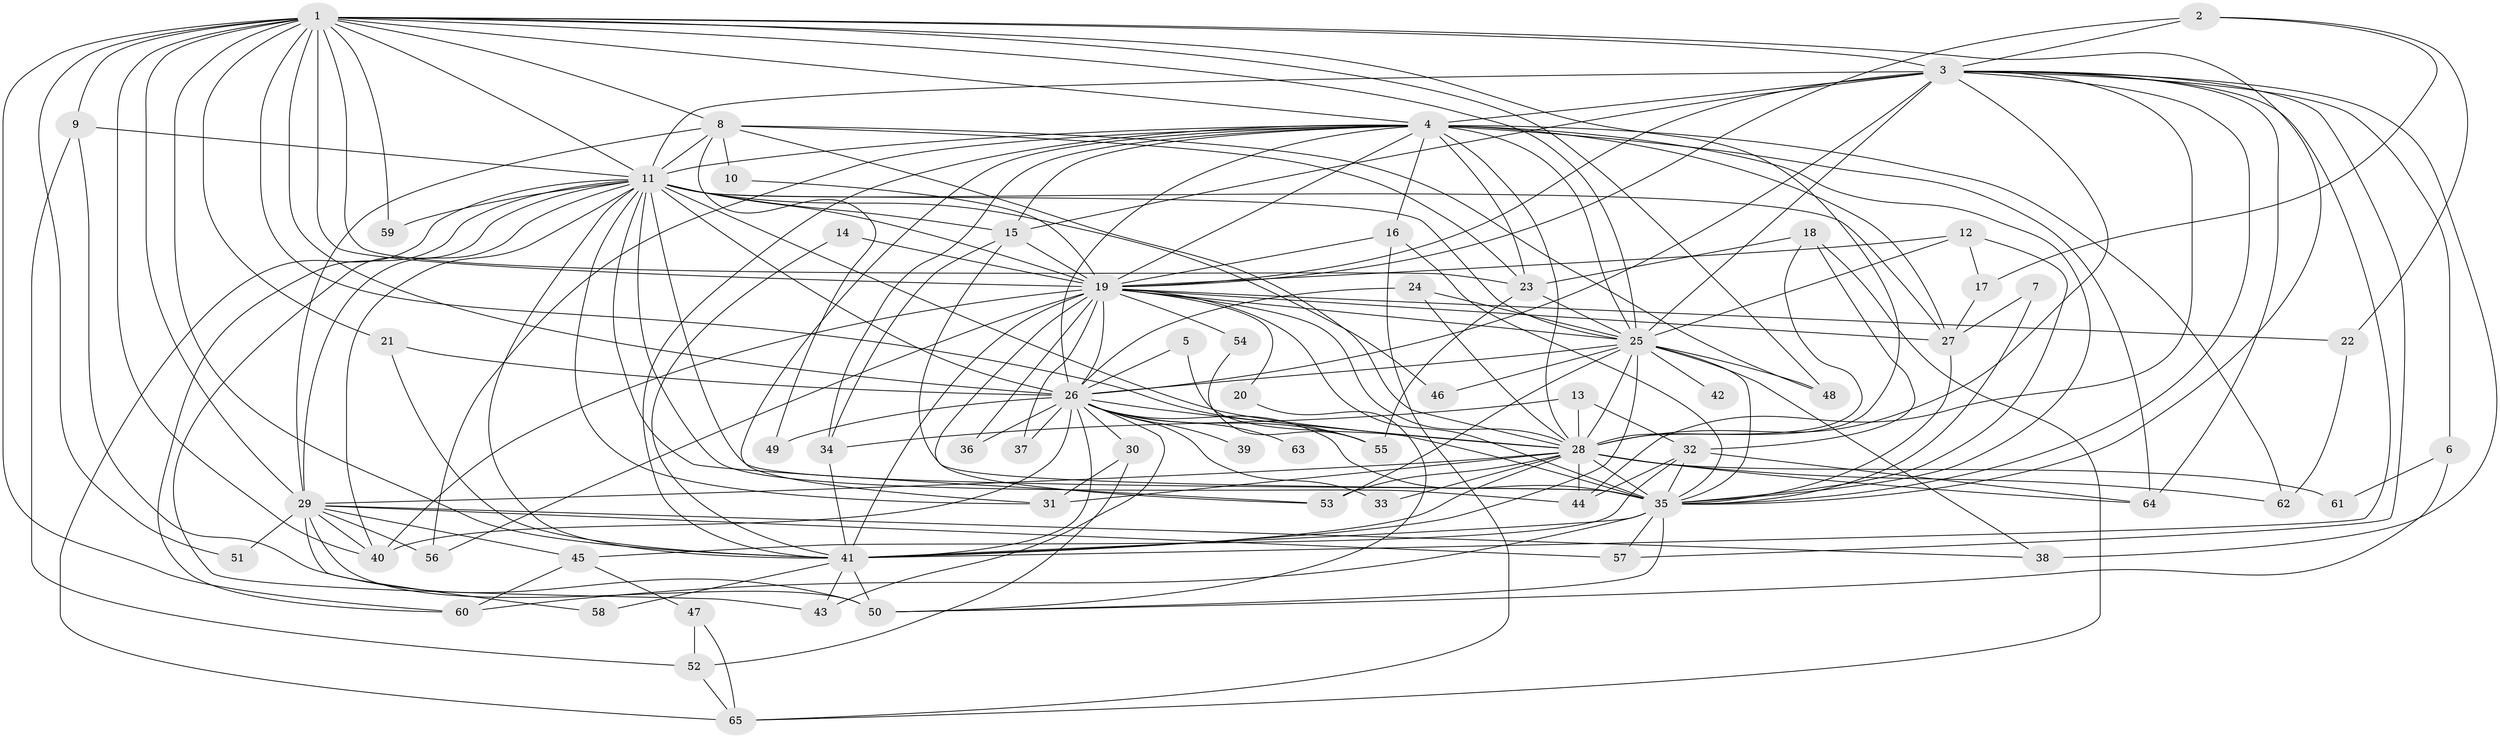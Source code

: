// original degree distribution, {30: 0.007751937984496124, 19: 0.007751937984496124, 22: 0.015503875968992248, 26: 0.007751937984496124, 20: 0.007751937984496124, 27: 0.007751937984496124, 17: 0.007751937984496124, 31: 0.007751937984496124, 21: 0.007751937984496124, 2: 0.5426356589147286, 6: 0.015503875968992248, 4: 0.10852713178294573, 3: 0.20930232558139536, 8: 0.007751937984496124, 12: 0.007751937984496124, 5: 0.023255813953488372, 7: 0.007751937984496124}
// Generated by graph-tools (version 1.1) at 2025/01/03/09/25 03:01:18]
// undirected, 65 vertices, 193 edges
graph export_dot {
graph [start="1"]
  node [color=gray90,style=filled];
  1;
  2;
  3;
  4;
  5;
  6;
  7;
  8;
  9;
  10;
  11;
  12;
  13;
  14;
  15;
  16;
  17;
  18;
  19;
  20;
  21;
  22;
  23;
  24;
  25;
  26;
  27;
  28;
  29;
  30;
  31;
  32;
  33;
  34;
  35;
  36;
  37;
  38;
  39;
  40;
  41;
  42;
  43;
  44;
  45;
  46;
  47;
  48;
  49;
  50;
  51;
  52;
  53;
  54;
  55;
  56;
  57;
  58;
  59;
  60;
  61;
  62;
  63;
  64;
  65;
  1 -- 3 [weight=1.0];
  1 -- 4 [weight=1.0];
  1 -- 8 [weight=1.0];
  1 -- 9 [weight=1.0];
  1 -- 11 [weight=1.0];
  1 -- 19 [weight=2.0];
  1 -- 21 [weight=1.0];
  1 -- 23 [weight=1.0];
  1 -- 25 [weight=1.0];
  1 -- 26 [weight=2.0];
  1 -- 28 [weight=1.0];
  1 -- 29 [weight=1.0];
  1 -- 35 [weight=1.0];
  1 -- 40 [weight=1.0];
  1 -- 41 [weight=1.0];
  1 -- 48 [weight=1.0];
  1 -- 51 [weight=1.0];
  1 -- 55 [weight=1.0];
  1 -- 59 [weight=1.0];
  1 -- 60 [weight=1.0];
  2 -- 3 [weight=1.0];
  2 -- 17 [weight=1.0];
  2 -- 19 [weight=1.0];
  2 -- 22 [weight=1.0];
  3 -- 4 [weight=1.0];
  3 -- 6 [weight=1.0];
  3 -- 11 [weight=2.0];
  3 -- 15 [weight=1.0];
  3 -- 19 [weight=1.0];
  3 -- 25 [weight=2.0];
  3 -- 26 [weight=1.0];
  3 -- 28 [weight=1.0];
  3 -- 35 [weight=1.0];
  3 -- 38 [weight=1.0];
  3 -- 41 [weight=1.0];
  3 -- 44 [weight=1.0];
  3 -- 57 [weight=1.0];
  3 -- 64 [weight=1.0];
  4 -- 11 [weight=1.0];
  4 -- 15 [weight=1.0];
  4 -- 16 [weight=1.0];
  4 -- 19 [weight=2.0];
  4 -- 23 [weight=1.0];
  4 -- 25 [weight=2.0];
  4 -- 26 [weight=1.0];
  4 -- 27 [weight=1.0];
  4 -- 28 [weight=2.0];
  4 -- 31 [weight=1.0];
  4 -- 34 [weight=1.0];
  4 -- 35 [weight=1.0];
  4 -- 41 [weight=2.0];
  4 -- 56 [weight=1.0];
  4 -- 62 [weight=1.0];
  4 -- 64 [weight=1.0];
  5 -- 26 [weight=1.0];
  5 -- 35 [weight=1.0];
  6 -- 50 [weight=1.0];
  6 -- 61 [weight=1.0];
  7 -- 27 [weight=1.0];
  7 -- 35 [weight=1.0];
  8 -- 10 [weight=1.0];
  8 -- 11 [weight=1.0];
  8 -- 23 [weight=1.0];
  8 -- 28 [weight=1.0];
  8 -- 29 [weight=1.0];
  8 -- 48 [weight=1.0];
  8 -- 49 [weight=1.0];
  9 -- 11 [weight=1.0];
  9 -- 50 [weight=1.0];
  9 -- 52 [weight=1.0];
  10 -- 19 [weight=1.0];
  11 -- 15 [weight=1.0];
  11 -- 19 [weight=3.0];
  11 -- 25 [weight=1.0];
  11 -- 26 [weight=1.0];
  11 -- 27 [weight=1.0];
  11 -- 28 [weight=3.0];
  11 -- 29 [weight=1.0];
  11 -- 31 [weight=1.0];
  11 -- 35 [weight=1.0];
  11 -- 40 [weight=2.0];
  11 -- 41 [weight=2.0];
  11 -- 43 [weight=1.0];
  11 -- 44 [weight=1.0];
  11 -- 46 [weight=1.0];
  11 -- 53 [weight=1.0];
  11 -- 59 [weight=2.0];
  11 -- 60 [weight=1.0];
  11 -- 65 [weight=1.0];
  12 -- 17 [weight=1.0];
  12 -- 19 [weight=1.0];
  12 -- 25 [weight=1.0];
  12 -- 35 [weight=1.0];
  13 -- 28 [weight=1.0];
  13 -- 32 [weight=1.0];
  13 -- 34 [weight=1.0];
  14 -- 19 [weight=1.0];
  14 -- 41 [weight=1.0];
  15 -- 19 [weight=1.0];
  15 -- 34 [weight=1.0];
  15 -- 35 [weight=1.0];
  16 -- 19 [weight=1.0];
  16 -- 35 [weight=1.0];
  16 -- 65 [weight=1.0];
  17 -- 27 [weight=1.0];
  18 -- 23 [weight=1.0];
  18 -- 28 [weight=1.0];
  18 -- 32 [weight=1.0];
  18 -- 65 [weight=1.0];
  19 -- 20 [weight=1.0];
  19 -- 22 [weight=1.0];
  19 -- 25 [weight=1.0];
  19 -- 26 [weight=1.0];
  19 -- 27 [weight=1.0];
  19 -- 28 [weight=1.0];
  19 -- 35 [weight=1.0];
  19 -- 36 [weight=1.0];
  19 -- 37 [weight=1.0];
  19 -- 40 [weight=1.0];
  19 -- 41 [weight=1.0];
  19 -- 53 [weight=1.0];
  19 -- 54 [weight=1.0];
  19 -- 56 [weight=1.0];
  20 -- 50 [weight=1.0];
  21 -- 26 [weight=1.0];
  21 -- 41 [weight=1.0];
  22 -- 62 [weight=1.0];
  23 -- 25 [weight=1.0];
  23 -- 55 [weight=1.0];
  24 -- 25 [weight=1.0];
  24 -- 26 [weight=1.0];
  24 -- 28 [weight=1.0];
  25 -- 26 [weight=1.0];
  25 -- 28 [weight=2.0];
  25 -- 35 [weight=1.0];
  25 -- 38 [weight=1.0];
  25 -- 41 [weight=1.0];
  25 -- 42 [weight=1.0];
  25 -- 46 [weight=1.0];
  25 -- 48 [weight=1.0];
  25 -- 53 [weight=1.0];
  26 -- 28 [weight=1.0];
  26 -- 30 [weight=1.0];
  26 -- 33 [weight=1.0];
  26 -- 35 [weight=1.0];
  26 -- 36 [weight=1.0];
  26 -- 37 [weight=1.0];
  26 -- 39 [weight=1.0];
  26 -- 40 [weight=1.0];
  26 -- 41 [weight=2.0];
  26 -- 43 [weight=1.0];
  26 -- 49 [weight=1.0];
  26 -- 55 [weight=1.0];
  26 -- 63 [weight=1.0];
  27 -- 35 [weight=1.0];
  28 -- 29 [weight=1.0];
  28 -- 31 [weight=1.0];
  28 -- 33 [weight=1.0];
  28 -- 35 [weight=1.0];
  28 -- 41 [weight=1.0];
  28 -- 44 [weight=1.0];
  28 -- 53 [weight=2.0];
  28 -- 61 [weight=1.0];
  28 -- 62 [weight=1.0];
  28 -- 64 [weight=1.0];
  29 -- 38 [weight=1.0];
  29 -- 40 [weight=1.0];
  29 -- 45 [weight=1.0];
  29 -- 50 [weight=1.0];
  29 -- 51 [weight=1.0];
  29 -- 56 [weight=1.0];
  29 -- 57 [weight=1.0];
  29 -- 58 [weight=1.0];
  30 -- 31 [weight=1.0];
  30 -- 52 [weight=1.0];
  32 -- 35 [weight=1.0];
  32 -- 44 [weight=1.0];
  32 -- 45 [weight=1.0];
  32 -- 64 [weight=1.0];
  34 -- 41 [weight=1.0];
  35 -- 41 [weight=2.0];
  35 -- 50 [weight=1.0];
  35 -- 57 [weight=1.0];
  35 -- 60 [weight=1.0];
  41 -- 43 [weight=1.0];
  41 -- 50 [weight=2.0];
  41 -- 58 [weight=1.0];
  45 -- 47 [weight=1.0];
  45 -- 60 [weight=1.0];
  47 -- 52 [weight=1.0];
  47 -- 65 [weight=1.0];
  52 -- 65 [weight=1.0];
  54 -- 55 [weight=1.0];
}
